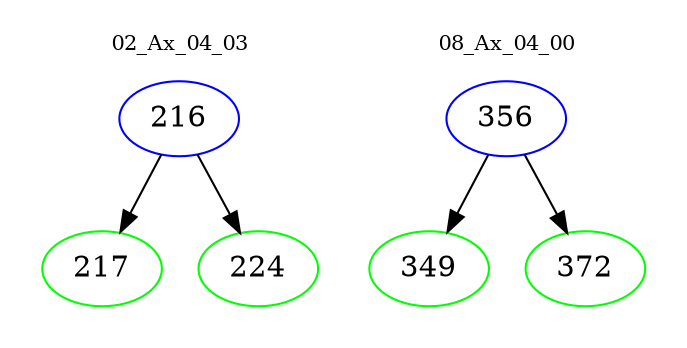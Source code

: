 digraph{
subgraph cluster_0 {
color = white
label = "02_Ax_04_03";
fontsize=10;
T0_216 [label="216", color="blue"]
T0_216 -> T0_217 [color="black"]
T0_217 [label="217", color="green"]
T0_216 -> T0_224 [color="black"]
T0_224 [label="224", color="green"]
}
subgraph cluster_1 {
color = white
label = "08_Ax_04_00";
fontsize=10;
T1_356 [label="356", color="blue"]
T1_356 -> T1_349 [color="black"]
T1_349 [label="349", color="green"]
T1_356 -> T1_372 [color="black"]
T1_372 [label="372", color="green"]
}
}
